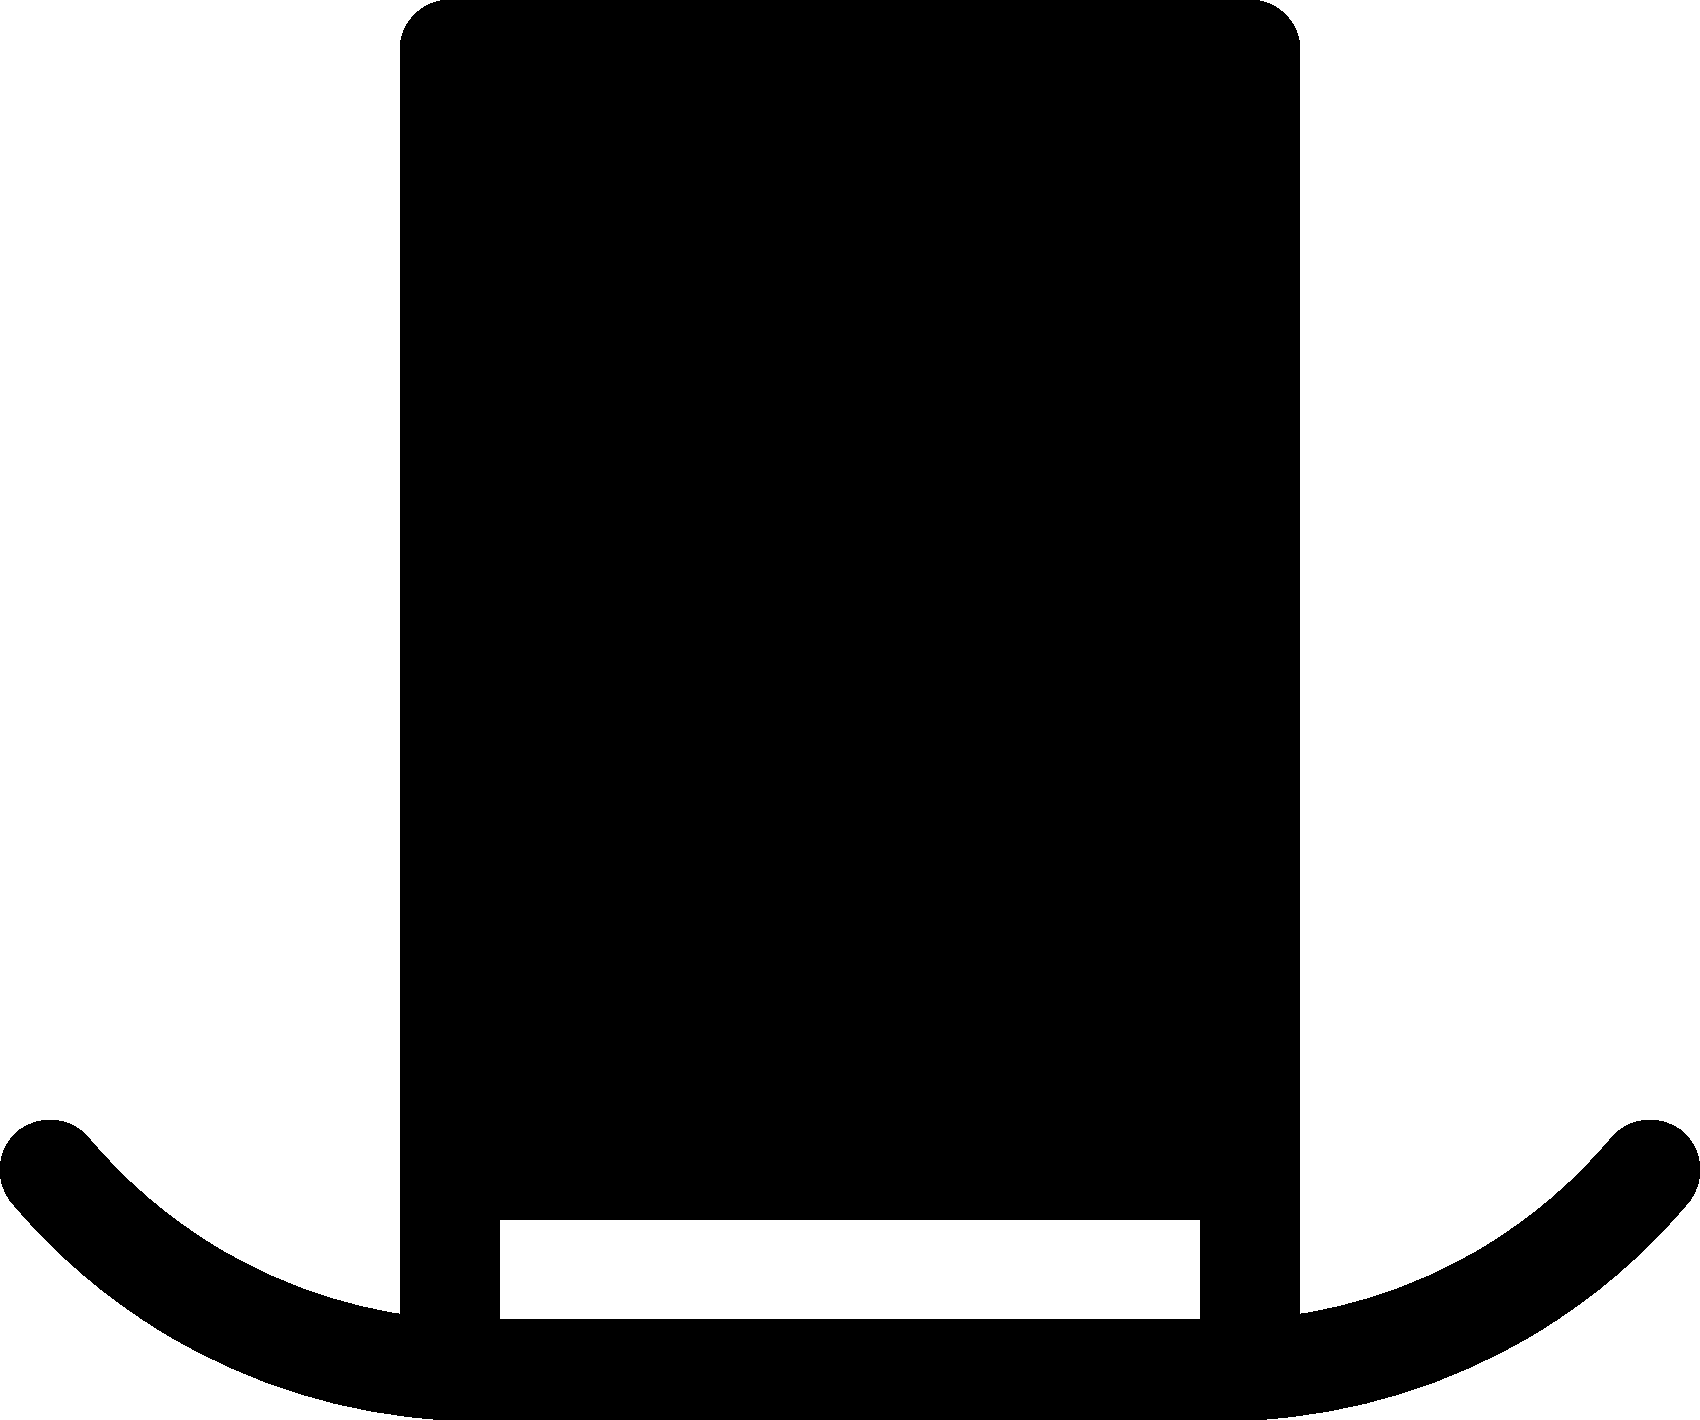 unitsize(20);

pen p=defaultpen+linewidth(50); // Set the pen width

// Brim
draw((0,-10) .. (3.5,-13) .. (10,-15) -- (30,-15) .. (36.5,-13) .. (40,-10), p);

// Top
filldraw(box((10,18), (30,-10)), drawpen=p);

// Belt
draw(box((10,-10), (30,-15)), p);
